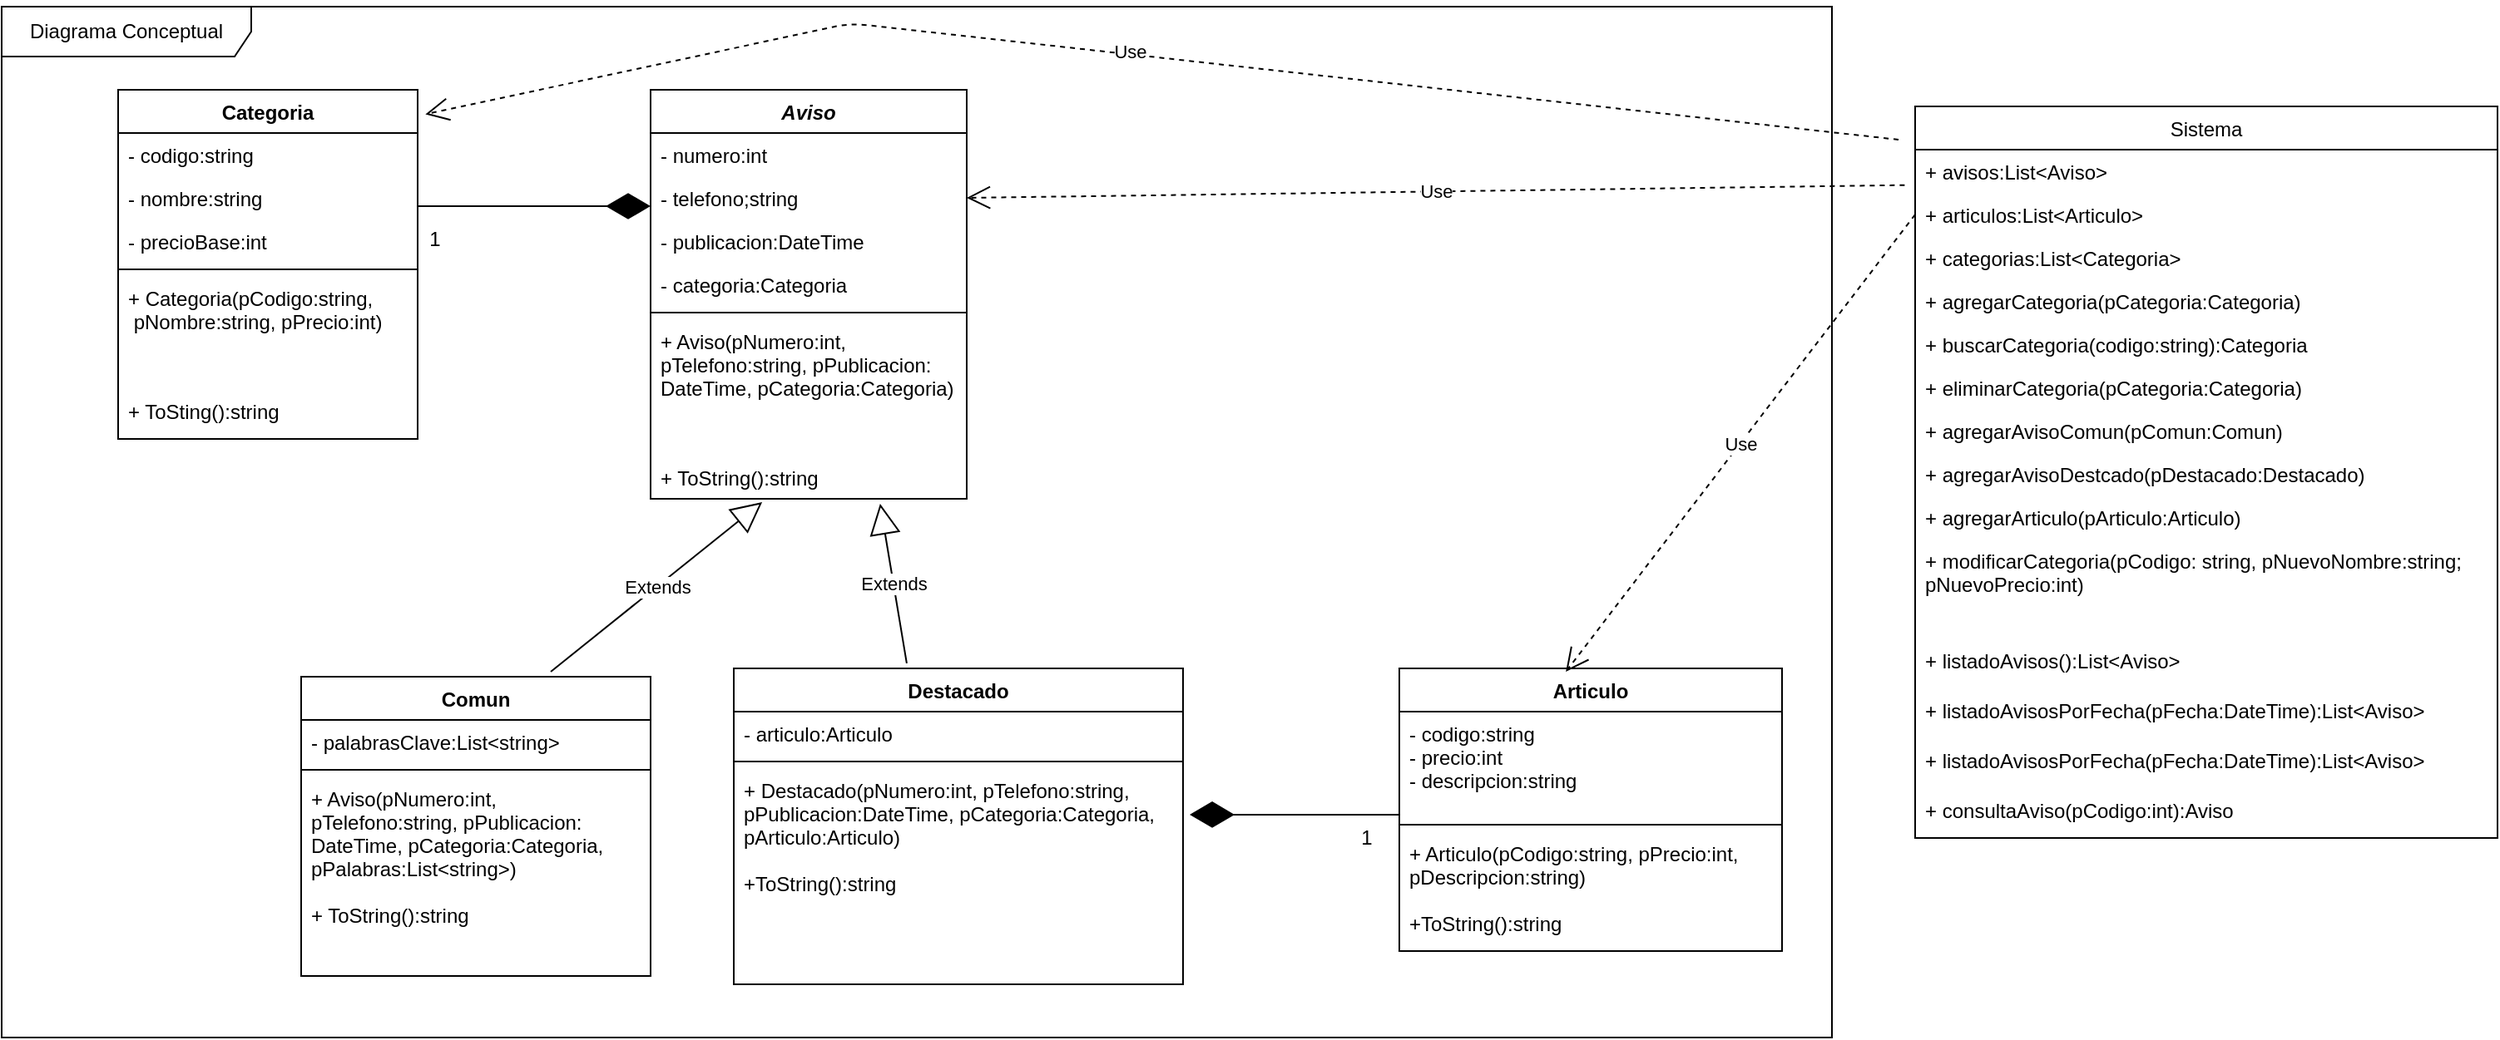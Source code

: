 <mxfile version="13.3.9" type="device"><diagram name="Page-1" id="e7e014a7-5840-1c2e-5031-d8a46d1fe8dd"><mxGraphModel dx="1156" dy="600" grid="1" gridSize="10" guides="1" tooltips="1" connect="1" arrows="1" fold="1" page="1" pageScale="1" pageWidth="1169" pageHeight="826" background="#ffffff" math="0" shadow="0"><root><mxCell id="0"/><mxCell id="1" parent="0"/><mxCell id="L7PccoekP7piZzvWVa5F-27" value="Aviso" style="swimlane;fontStyle=3;align=center;verticalAlign=top;childLayout=stackLayout;horizontal=1;startSize=26;horizontalStack=0;resizeParent=1;resizeParentMax=0;resizeLast=0;collapsible=1;marginBottom=0;" vertex="1" parent="1"><mxGeometry x="390" y="60" width="190" height="246" as="geometry"/></mxCell><mxCell id="L7PccoekP7piZzvWVa5F-31" value="- numero:int" style="text;strokeColor=none;fillColor=none;align=left;verticalAlign=top;spacingLeft=4;spacingRight=4;overflow=hidden;rotatable=0;points=[[0,0.5],[1,0.5]];portConstraint=eastwest;" vertex="1" parent="L7PccoekP7piZzvWVa5F-27"><mxGeometry y="26" width="190" height="26" as="geometry"/></mxCell><mxCell id="L7PccoekP7piZzvWVa5F-32" value="- telefono;string" style="text;strokeColor=none;fillColor=none;align=left;verticalAlign=top;spacingLeft=4;spacingRight=4;overflow=hidden;rotatable=0;points=[[0,0.5],[1,0.5]];portConstraint=eastwest;" vertex="1" parent="L7PccoekP7piZzvWVa5F-27"><mxGeometry y="52" width="190" height="26" as="geometry"/></mxCell><mxCell id="L7PccoekP7piZzvWVa5F-28" value="- publicacion:DateTime" style="text;strokeColor=none;fillColor=none;align=left;verticalAlign=top;spacingLeft=4;spacingRight=4;overflow=hidden;rotatable=0;points=[[0,0.5],[1,0.5]];portConstraint=eastwest;" vertex="1" parent="L7PccoekP7piZzvWVa5F-27"><mxGeometry y="78" width="190" height="26" as="geometry"/></mxCell><mxCell id="L7PccoekP7piZzvWVa5F-33" value="- categoria:Categoria" style="text;strokeColor=none;fillColor=none;align=left;verticalAlign=top;spacingLeft=4;spacingRight=4;overflow=hidden;rotatable=0;points=[[0,0.5],[1,0.5]];portConstraint=eastwest;" vertex="1" parent="L7PccoekP7piZzvWVa5F-27"><mxGeometry y="104" width="190" height="26" as="geometry"/></mxCell><mxCell id="L7PccoekP7piZzvWVa5F-29" value="" style="line;strokeWidth=1;fillColor=none;align=left;verticalAlign=middle;spacingTop=-1;spacingLeft=3;spacingRight=3;rotatable=0;labelPosition=right;points=[];portConstraint=eastwest;" vertex="1" parent="L7PccoekP7piZzvWVa5F-27"><mxGeometry y="130" width="190" height="8" as="geometry"/></mxCell><mxCell id="L7PccoekP7piZzvWVa5F-30" value="+ Aviso(pNumero:int, &#10;pTelefono:string, pPublicacion:&#10;DateTime, pCategoria:Categoria)" style="text;strokeColor=none;fillColor=none;align=left;verticalAlign=top;spacingLeft=4;spacingRight=4;overflow=hidden;rotatable=0;points=[[0,0.5],[1,0.5]];portConstraint=eastwest;" vertex="1" parent="L7PccoekP7piZzvWVa5F-27"><mxGeometry y="138" width="190" height="82" as="geometry"/></mxCell><mxCell id="L7PccoekP7piZzvWVa5F-36" value="+ ToString():string" style="text;strokeColor=none;fillColor=none;align=left;verticalAlign=top;spacingLeft=4;spacingRight=4;overflow=hidden;rotatable=0;points=[[0,0.5],[1,0.5]];portConstraint=eastwest;" vertex="1" parent="L7PccoekP7piZzvWVa5F-27"><mxGeometry y="220" width="190" height="26" as="geometry"/></mxCell><mxCell id="L7PccoekP7piZzvWVa5F-20" value="Categoria" style="swimlane;fontStyle=1;align=center;verticalAlign=top;childLayout=stackLayout;horizontal=1;startSize=26;horizontalStack=0;resizeParent=1;resizeParentMax=0;resizeLast=0;collapsible=1;marginBottom=0;" vertex="1" parent="1"><mxGeometry x="70" y="60" width="180" height="210" as="geometry"/></mxCell><mxCell id="L7PccoekP7piZzvWVa5F-21" value="- codigo:string" style="text;strokeColor=none;fillColor=none;align=left;verticalAlign=top;spacingLeft=4;spacingRight=4;overflow=hidden;rotatable=0;points=[[0,0.5],[1,0.5]];portConstraint=eastwest;" vertex="1" parent="L7PccoekP7piZzvWVa5F-20"><mxGeometry y="26" width="180" height="26" as="geometry"/></mxCell><mxCell id="L7PccoekP7piZzvWVa5F-24" value="- nombre:string" style="text;strokeColor=none;fillColor=none;align=left;verticalAlign=top;spacingLeft=4;spacingRight=4;overflow=hidden;rotatable=0;points=[[0,0.5],[1,0.5]];portConstraint=eastwest;" vertex="1" parent="L7PccoekP7piZzvWVa5F-20"><mxGeometry y="52" width="180" height="26" as="geometry"/></mxCell><mxCell id="L7PccoekP7piZzvWVa5F-25" value="- precioBase:int" style="text;strokeColor=none;fillColor=none;align=left;verticalAlign=top;spacingLeft=4;spacingRight=4;overflow=hidden;rotatable=0;points=[[0,0.5],[1,0.5]];portConstraint=eastwest;" vertex="1" parent="L7PccoekP7piZzvWVa5F-20"><mxGeometry y="78" width="180" height="26" as="geometry"/></mxCell><mxCell id="L7PccoekP7piZzvWVa5F-22" value="" style="line;strokeWidth=1;fillColor=none;align=left;verticalAlign=middle;spacingTop=-1;spacingLeft=3;spacingRight=3;rotatable=0;labelPosition=right;points=[];portConstraint=eastwest;" vertex="1" parent="L7PccoekP7piZzvWVa5F-20"><mxGeometry y="104" width="180" height="8" as="geometry"/></mxCell><mxCell id="L7PccoekP7piZzvWVa5F-23" value="+ Categoria(pCodigo:string,&#10; pNombre:string, pPrecio:int)" style="text;strokeColor=none;fillColor=none;align=left;verticalAlign=top;spacingLeft=4;spacingRight=4;overflow=hidden;rotatable=0;points=[[0,0.5],[1,0.5]];portConstraint=eastwest;" vertex="1" parent="L7PccoekP7piZzvWVa5F-20"><mxGeometry y="112" width="180" height="68" as="geometry"/></mxCell><mxCell id="L7PccoekP7piZzvWVa5F-26" value="+ ToSting():string" style="text;strokeColor=none;fillColor=none;align=left;verticalAlign=top;spacingLeft=4;spacingRight=4;overflow=hidden;rotatable=0;points=[[0,0.5],[1,0.5]];portConstraint=eastwest;" vertex="1" parent="L7PccoekP7piZzvWVa5F-20"><mxGeometry y="180" width="180" height="30" as="geometry"/></mxCell><mxCell id="L7PccoekP7piZzvWVa5F-34" value="" style="endArrow=diamondThin;endFill=1;endSize=24;html=1;" edge="1" parent="1"><mxGeometry width="160" relative="1" as="geometry"><mxPoint x="250" y="130" as="sourcePoint"/><mxPoint x="390" y="130" as="targetPoint"/></mxGeometry></mxCell><mxCell id="L7PccoekP7piZzvWVa5F-35" value="1" style="text;html=1;align=center;verticalAlign=middle;resizable=0;points=[];autosize=1;" vertex="1" parent="1"><mxGeometry x="250" y="140" width="20" height="20" as="geometry"/></mxCell><mxCell id="L7PccoekP7piZzvWVa5F-59" value="Comun" style="swimlane;fontStyle=1;align=center;verticalAlign=top;childLayout=stackLayout;horizontal=1;startSize=26;horizontalStack=0;resizeParent=1;resizeParentMax=0;resizeLast=0;collapsible=1;marginBottom=0;" vertex="1" parent="1"><mxGeometry x="180" y="413" width="210" height="180" as="geometry"/></mxCell><mxCell id="L7PccoekP7piZzvWVa5F-60" value="- palabrasClave:List&lt;string&gt;" style="text;strokeColor=none;fillColor=none;align=left;verticalAlign=top;spacingLeft=4;spacingRight=4;overflow=hidden;rotatable=0;points=[[0,0.5],[1,0.5]];portConstraint=eastwest;" vertex="1" parent="L7PccoekP7piZzvWVa5F-59"><mxGeometry y="26" width="210" height="26" as="geometry"/></mxCell><mxCell id="L7PccoekP7piZzvWVa5F-61" value="" style="line;strokeWidth=1;fillColor=none;align=left;verticalAlign=middle;spacingTop=-1;spacingLeft=3;spacingRight=3;rotatable=0;labelPosition=right;points=[];portConstraint=eastwest;" vertex="1" parent="L7PccoekP7piZzvWVa5F-59"><mxGeometry y="52" width="210" height="8" as="geometry"/></mxCell><mxCell id="L7PccoekP7piZzvWVa5F-62" value="+ Aviso(pNumero:int, &#10;pTelefono:string, pPublicacion:&#10;DateTime, pCategoria:Categoria, &#10;pPalabras:List&lt;string&gt;)&#10;&#10;+ ToString():string&#10;&#10;" style="text;strokeColor=none;fillColor=none;align=left;verticalAlign=top;spacingLeft=4;spacingRight=4;overflow=hidden;rotatable=0;points=[[0,0.5],[1,0.5]];portConstraint=eastwest;" vertex="1" parent="L7PccoekP7piZzvWVa5F-59"><mxGeometry y="60" width="210" height="120" as="geometry"/></mxCell><mxCell id="L7PccoekP7piZzvWVa5F-63" value="Extends" style="endArrow=block;endSize=16;endFill=0;html=1;entryX=0.353;entryY=1.077;entryDx=0;entryDy=0;entryPerimeter=0;" edge="1" parent="1" target="L7PccoekP7piZzvWVa5F-36"><mxGeometry width="160" relative="1" as="geometry"><mxPoint x="330" y="410" as="sourcePoint"/><mxPoint x="480" y="370" as="targetPoint"/></mxGeometry></mxCell><mxCell id="L7PccoekP7piZzvWVa5F-74" value="Destacado" style="swimlane;fontStyle=1;align=center;verticalAlign=top;childLayout=stackLayout;horizontal=1;startSize=26;horizontalStack=0;resizeParent=1;resizeParentMax=0;resizeLast=0;collapsible=1;marginBottom=0;" vertex="1" parent="1"><mxGeometry x="440" y="408" width="270" height="190" as="geometry"/></mxCell><mxCell id="L7PccoekP7piZzvWVa5F-75" value="- articulo:Articulo" style="text;strokeColor=none;fillColor=none;align=left;verticalAlign=top;spacingLeft=4;spacingRight=4;overflow=hidden;rotatable=0;points=[[0,0.5],[1,0.5]];portConstraint=eastwest;" vertex="1" parent="L7PccoekP7piZzvWVa5F-74"><mxGeometry y="26" width="270" height="26" as="geometry"/></mxCell><mxCell id="L7PccoekP7piZzvWVa5F-76" value="" style="line;strokeWidth=1;fillColor=none;align=left;verticalAlign=middle;spacingTop=-1;spacingLeft=3;spacingRight=3;rotatable=0;labelPosition=right;points=[];portConstraint=eastwest;" vertex="1" parent="L7PccoekP7piZzvWVa5F-74"><mxGeometry y="52" width="270" height="8" as="geometry"/></mxCell><mxCell id="L7PccoekP7piZzvWVa5F-77" value="+ Destacado(pNumero:int, pTelefono:string,&#10;pPublicacion:DateTime, pCategoria:Categoria,&#10;pArticulo:Articulo)&#10;&#10;+ToString():string" style="text;strokeColor=none;fillColor=none;align=left;verticalAlign=top;spacingLeft=4;spacingRight=4;overflow=hidden;rotatable=0;points=[[0,0.5],[1,0.5]];portConstraint=eastwest;" vertex="1" parent="L7PccoekP7piZzvWVa5F-74"><mxGeometry y="60" width="270" height="130" as="geometry"/></mxCell><mxCell id="L7PccoekP7piZzvWVa5F-68" value="Articulo" style="swimlane;fontStyle=1;align=center;verticalAlign=top;childLayout=stackLayout;horizontal=1;startSize=26;horizontalStack=0;resizeParent=1;resizeParentMax=0;resizeLast=0;collapsible=1;marginBottom=0;" vertex="1" parent="1"><mxGeometry x="840" y="408" width="230" height="170" as="geometry"/></mxCell><mxCell id="L7PccoekP7piZzvWVa5F-69" value="- codigo:string&#10;- precio:int&#10;- descripcion:string" style="text;strokeColor=none;fillColor=none;align=left;verticalAlign=top;spacingLeft=4;spacingRight=4;overflow=hidden;rotatable=0;points=[[0,0.5],[1,0.5]];portConstraint=eastwest;" vertex="1" parent="L7PccoekP7piZzvWVa5F-68"><mxGeometry y="26" width="230" height="64" as="geometry"/></mxCell><mxCell id="L7PccoekP7piZzvWVa5F-70" value="" style="line;strokeWidth=1;fillColor=none;align=left;verticalAlign=middle;spacingTop=-1;spacingLeft=3;spacingRight=3;rotatable=0;labelPosition=right;points=[];portConstraint=eastwest;" vertex="1" parent="L7PccoekP7piZzvWVa5F-68"><mxGeometry y="90" width="230" height="8" as="geometry"/></mxCell><mxCell id="L7PccoekP7piZzvWVa5F-71" value="+ Articulo(pCodigo:string, pPrecio:int,&#10;pDescripcion:string)&#10;&#10;+ToString():string" style="text;strokeColor=none;fillColor=none;align=left;verticalAlign=top;spacingLeft=4;spacingRight=4;overflow=hidden;rotatable=0;points=[[0,0.5],[1,0.5]];portConstraint=eastwest;" vertex="1" parent="L7PccoekP7piZzvWVa5F-68"><mxGeometry y="98" width="230" height="72" as="geometry"/></mxCell><mxCell id="L7PccoekP7piZzvWVa5F-78" value="" style="endArrow=diamondThin;endFill=1;endSize=24;html=1;entryX=1.015;entryY=0.215;entryDx=0;entryDy=0;entryPerimeter=0;exitX=0;exitY=0.968;exitDx=0;exitDy=0;exitPerimeter=0;" edge="1" parent="1" source="L7PccoekP7piZzvWVa5F-69" target="L7PccoekP7piZzvWVa5F-77"><mxGeometry width="160" relative="1" as="geometry"><mxPoint x="760" y="610" as="sourcePoint"/><mxPoint x="920" y="610" as="targetPoint"/></mxGeometry></mxCell><mxCell id="L7PccoekP7piZzvWVa5F-79" value="1" style="text;html=1;align=center;verticalAlign=middle;resizable=0;points=[];autosize=1;" vertex="1" parent="1"><mxGeometry x="810" y="500" width="20" height="20" as="geometry"/></mxCell><mxCell id="L7PccoekP7piZzvWVa5F-81" value="Extends" style="endArrow=block;endSize=16;endFill=0;html=1;entryX=0.726;entryY=1.115;entryDx=0;entryDy=0;entryPerimeter=0;exitX=0.385;exitY=-0.016;exitDx=0;exitDy=0;exitPerimeter=0;" edge="1" parent="1" source="L7PccoekP7piZzvWVa5F-74" target="L7PccoekP7piZzvWVa5F-36"><mxGeometry width="160" relative="1" as="geometry"><mxPoint x="500" y="390" as="sourcePoint"/><mxPoint x="660" y="390" as="targetPoint"/></mxGeometry></mxCell><mxCell id="tI2WrGZf52-HXg4qEEcW-8" value="Sistema" style="swimlane;fontStyle=0;childLayout=stackLayout;horizontal=1;startSize=26;fillColor=none;horizontalStack=0;resizeParent=1;resizeParentMax=0;resizeLast=0;collapsible=1;marginBottom=0;" vertex="1" parent="1"><mxGeometry x="1150" y="70" width="350" height="440" as="geometry"/></mxCell><mxCell id="tI2WrGZf52-HXg4qEEcW-9" value="+ avisos:List&lt;Aviso&gt;" style="text;strokeColor=none;fillColor=none;align=left;verticalAlign=top;spacingLeft=4;spacingRight=4;overflow=hidden;rotatable=0;points=[[0,0.5],[1,0.5]];portConstraint=eastwest;" vertex="1" parent="tI2WrGZf52-HXg4qEEcW-8"><mxGeometry y="26" width="350" height="26" as="geometry"/></mxCell><mxCell id="tI2WrGZf52-HXg4qEEcW-10" value="+ articulos:List&lt;Articulo&gt;" style="text;strokeColor=none;fillColor=none;align=left;verticalAlign=top;spacingLeft=4;spacingRight=4;overflow=hidden;rotatable=0;points=[[0,0.5],[1,0.5]];portConstraint=eastwest;" vertex="1" parent="tI2WrGZf52-HXg4qEEcW-8"><mxGeometry y="52" width="350" height="26" as="geometry"/></mxCell><mxCell id="tI2WrGZf52-HXg4qEEcW-11" value="+ categorias:List&lt;Categoria&gt;" style="text;strokeColor=none;fillColor=none;align=left;verticalAlign=top;spacingLeft=4;spacingRight=4;overflow=hidden;rotatable=0;points=[[0,0.5],[1,0.5]];portConstraint=eastwest;" vertex="1" parent="tI2WrGZf52-HXg4qEEcW-8"><mxGeometry y="78" width="350" height="26" as="geometry"/></mxCell><mxCell id="tI2WrGZf52-HXg4qEEcW-18" value="+ agregarCategoria(pCategoria:Categoria)" style="text;strokeColor=none;fillColor=none;align=left;verticalAlign=top;spacingLeft=4;spacingRight=4;overflow=hidden;rotatable=0;points=[[0,0.5],[1,0.5]];portConstraint=eastwest;" vertex="1" parent="tI2WrGZf52-HXg4qEEcW-8"><mxGeometry y="104" width="350" height="26" as="geometry"/></mxCell><mxCell id="tI2WrGZf52-HXg4qEEcW-25" value="+ buscarCategoria(codigo:string):Categoria" style="text;strokeColor=none;fillColor=none;align=left;verticalAlign=top;spacingLeft=4;spacingRight=4;overflow=hidden;rotatable=0;points=[[0,0.5],[1,0.5]];portConstraint=eastwest;" vertex="1" parent="tI2WrGZf52-HXg4qEEcW-8"><mxGeometry y="130" width="350" height="26" as="geometry"/></mxCell><mxCell id="tI2WrGZf52-HXg4qEEcW-26" value="+ eliminarCategoria(pCategoria:Categoria)" style="text;strokeColor=none;fillColor=none;align=left;verticalAlign=top;spacingLeft=4;spacingRight=4;overflow=hidden;rotatable=0;points=[[0,0.5],[1,0.5]];portConstraint=eastwest;" vertex="1" parent="tI2WrGZf52-HXg4qEEcW-8"><mxGeometry y="156" width="350" height="26" as="geometry"/></mxCell><mxCell id="tI2WrGZf52-HXg4qEEcW-27" value="+ agregarAvisoComun(pComun:Comun)" style="text;strokeColor=none;fillColor=none;align=left;verticalAlign=top;spacingLeft=4;spacingRight=4;overflow=hidden;rotatable=0;points=[[0,0.5],[1,0.5]];portConstraint=eastwest;" vertex="1" parent="tI2WrGZf52-HXg4qEEcW-8"><mxGeometry y="182" width="350" height="26" as="geometry"/></mxCell><mxCell id="tI2WrGZf52-HXg4qEEcW-28" value="+ agregarAvisoDestcado(pDestacado:Destacado)" style="text;strokeColor=none;fillColor=none;align=left;verticalAlign=top;spacingLeft=4;spacingRight=4;overflow=hidden;rotatable=0;points=[[0,0.5],[1,0.5]];portConstraint=eastwest;" vertex="1" parent="tI2WrGZf52-HXg4qEEcW-8"><mxGeometry y="208" width="350" height="26" as="geometry"/></mxCell><mxCell id="tI2WrGZf52-HXg4qEEcW-29" value="+ agregarArticulo(pArticulo:Articulo)" style="text;strokeColor=none;fillColor=none;align=left;verticalAlign=top;spacingLeft=4;spacingRight=4;overflow=hidden;rotatable=0;points=[[0,0.5],[1,0.5]];portConstraint=eastwest;" vertex="1" parent="tI2WrGZf52-HXg4qEEcW-8"><mxGeometry y="234" width="350" height="26" as="geometry"/></mxCell><mxCell id="tI2WrGZf52-HXg4qEEcW-30" value="+ modificarCategoria(pCodigo: string, pNuevoNombre:string;&#10;pNuevoPrecio:int)&#10;" style="text;strokeColor=none;fillColor=none;align=left;verticalAlign=top;spacingLeft=4;spacingRight=4;overflow=hidden;rotatable=0;points=[[0,0.5],[1,0.5]];portConstraint=eastwest;" vertex="1" parent="tI2WrGZf52-HXg4qEEcW-8"><mxGeometry y="260" width="350" height="60" as="geometry"/></mxCell><mxCell id="tI2WrGZf52-HXg4qEEcW-31" value="+ listadoAvisos():List&lt;Aviso&gt;" style="text;strokeColor=none;fillColor=none;align=left;verticalAlign=top;spacingLeft=4;spacingRight=4;overflow=hidden;rotatable=0;points=[[0,0.5],[1,0.5]];portConstraint=eastwest;" vertex="1" parent="tI2WrGZf52-HXg4qEEcW-8"><mxGeometry y="320" width="350" height="30" as="geometry"/></mxCell><mxCell id="tI2WrGZf52-HXg4qEEcW-32" value="+ listadoAvisosPorFecha(pFecha:DateTime):List&lt;Aviso&gt;" style="text;strokeColor=none;fillColor=none;align=left;verticalAlign=top;spacingLeft=4;spacingRight=4;overflow=hidden;rotatable=0;points=[[0,0.5],[1,0.5]];portConstraint=eastwest;" vertex="1" parent="tI2WrGZf52-HXg4qEEcW-8"><mxGeometry y="350" width="350" height="30" as="geometry"/></mxCell><mxCell id="tI2WrGZf52-HXg4qEEcW-33" value="+ listadoAvisosPorFecha(pFecha:DateTime):List&lt;Aviso&gt;" style="text;strokeColor=none;fillColor=none;align=left;verticalAlign=top;spacingLeft=4;spacingRight=4;overflow=hidden;rotatable=0;points=[[0,0.5],[1,0.5]];portConstraint=eastwest;" vertex="1" parent="tI2WrGZf52-HXg4qEEcW-8"><mxGeometry y="380" width="350" height="30" as="geometry"/></mxCell><mxCell id="tI2WrGZf52-HXg4qEEcW-34" value="+ consultaAviso(pCodigo:int):Aviso" style="text;strokeColor=none;fillColor=none;align=left;verticalAlign=top;spacingLeft=4;spacingRight=4;overflow=hidden;rotatable=0;points=[[0,0.5],[1,0.5]];portConstraint=eastwest;" vertex="1" parent="tI2WrGZf52-HXg4qEEcW-8"><mxGeometry y="410" width="350" height="30" as="geometry"/></mxCell><mxCell id="tI2WrGZf52-HXg4qEEcW-12" value="Use" style="endArrow=open;endSize=12;dashed=1;html=1;entryX=1;entryY=0.5;entryDx=0;entryDy=0;exitX=-0.018;exitY=-0.179;exitDx=0;exitDy=0;exitPerimeter=0;" edge="1" parent="1" source="tI2WrGZf52-HXg4qEEcW-10" target="L7PccoekP7piZzvWVa5F-32"><mxGeometry width="160" relative="1" as="geometry"><mxPoint x="980" y="120" as="sourcePoint"/><mxPoint x="1140" y="120" as="targetPoint"/></mxGeometry></mxCell><mxCell id="tI2WrGZf52-HXg4qEEcW-13" value="Use" style="endArrow=open;endSize=12;dashed=1;html=1;exitX=0;exitY=0.5;exitDx=0;exitDy=0;entryX=0.435;entryY=0.012;entryDx=0;entryDy=0;entryPerimeter=0;" edge="1" parent="1" source="tI2WrGZf52-HXg4qEEcW-10" target="L7PccoekP7piZzvWVa5F-68"><mxGeometry width="160" relative="1" as="geometry"><mxPoint x="970" y="240" as="sourcePoint"/><mxPoint x="1130" y="240" as="targetPoint"/></mxGeometry></mxCell><mxCell id="tI2WrGZf52-HXg4qEEcW-14" value="Use" style="endArrow=open;endSize=12;dashed=1;html=1;entryX=1.026;entryY=0.07;entryDx=0;entryDy=0;entryPerimeter=0;" edge="1" parent="1" target="L7PccoekP7piZzvWVa5F-20"><mxGeometry x="0.039" y="-2" width="160" relative="1" as="geometry"><mxPoint x="1140" y="90" as="sourcePoint"/><mxPoint x="1100" y="80" as="targetPoint"/><Array as="points"><mxPoint x="510" y="20"/></Array><mxPoint as="offset"/></mxGeometry></mxCell><mxCell id="tI2WrGZf52-HXg4qEEcW-15" value="Diagrama Conceptual" style="shape=umlFrame;whiteSpace=wrap;html=1;width=150;height=30;" vertex="1" parent="1"><mxGeometry y="10" width="1100" height="620" as="geometry"/></mxCell></root></mxGraphModel></diagram></mxfile>